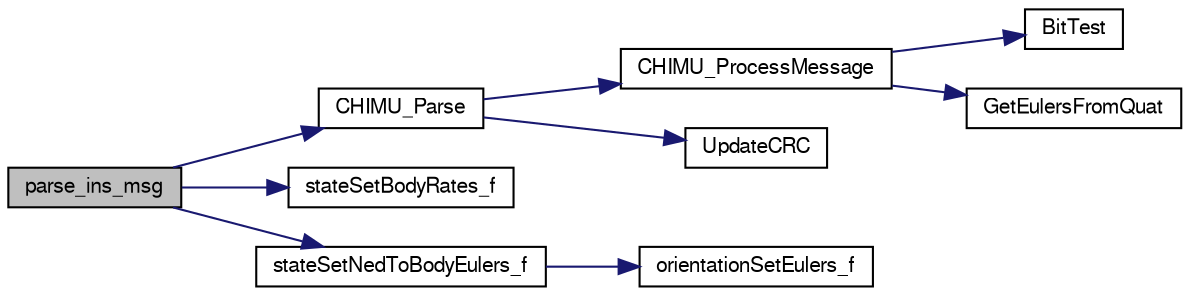 digraph "parse_ins_msg"
{
  edge [fontname="FreeSans",fontsize="10",labelfontname="FreeSans",labelfontsize="10"];
  node [fontname="FreeSans",fontsize="10",shape=record];
  rankdir="LR";
  Node1 [label="parse_ins_msg",height=0.2,width=0.4,color="black", fillcolor="grey75", style="filled", fontcolor="black"];
  Node1 -> Node2 [color="midnightblue",fontsize="10",style="solid",fontname="FreeSans"];
  Node2 [label="CHIMU_Parse",height=0.2,width=0.4,color="black", fillcolor="white", style="filled",URL="$imu__chimu_8c.html#a7ac39179eecc107f50d9730a179b1827"];
  Node2 -> Node3 [color="midnightblue",fontsize="10",style="solid",fontname="FreeSans"];
  Node3 [label="CHIMU_ProcessMessage",height=0.2,width=0.4,color="black", fillcolor="white", style="filled",URL="$imu__chimu_8c.html#a18b09515aee60d52a79df0c4b05d934d"];
  Node3 -> Node4 [color="midnightblue",fontsize="10",style="solid",fontname="FreeSans"];
  Node4 [label="BitTest",height=0.2,width=0.4,color="black", fillcolor="white", style="filled",URL="$imu__chimu_8c.html#acda06f9abeac46aac0c37fe9faafcb5f"];
  Node3 -> Node5 [color="midnightblue",fontsize="10",style="solid",fontname="FreeSans"];
  Node5 [label="GetEulersFromQuat",height=0.2,width=0.4,color="black", fillcolor="white", style="filled",URL="$imu__chimu_8c.html#aa0df1ea95e60894cb1747257da38f17f"];
  Node2 -> Node6 [color="midnightblue",fontsize="10",style="solid",fontname="FreeSans"];
  Node6 [label="UpdateCRC",height=0.2,width=0.4,color="black", fillcolor="white", style="filled",URL="$imu__chimu_8c.html#a2c788af1398c314b3985546d7177df54"];
  Node1 -> Node7 [color="midnightblue",fontsize="10",style="solid",fontname="FreeSans"];
  Node7 [label="stateSetBodyRates_f",height=0.2,width=0.4,color="black", fillcolor="white", style="filled",URL="$group__state__rate.html#ga81d506386a5e2842d7e37cb6e1dbf252",tooltip="Set vehicle body angular rate (float). "];
  Node1 -> Node8 [color="midnightblue",fontsize="10",style="solid",fontname="FreeSans"];
  Node8 [label="stateSetNedToBodyEulers_f",height=0.2,width=0.4,color="black", fillcolor="white", style="filled",URL="$group__state__attitude.html#ga738be1775d06ee00dbbf17124c230e04",tooltip="Set vehicle body attitude from euler angles (float). "];
  Node8 -> Node9 [color="midnightblue",fontsize="10",style="solid",fontname="FreeSans"];
  Node9 [label="orientationSetEulers_f",height=0.2,width=0.4,color="black", fillcolor="white", style="filled",URL="$group__math__orientation__representation.html#ga7c6b7dc05095bcaba232c62358335d81",tooltip="Set vehicle body attitude from euler angles (float). "];
}
